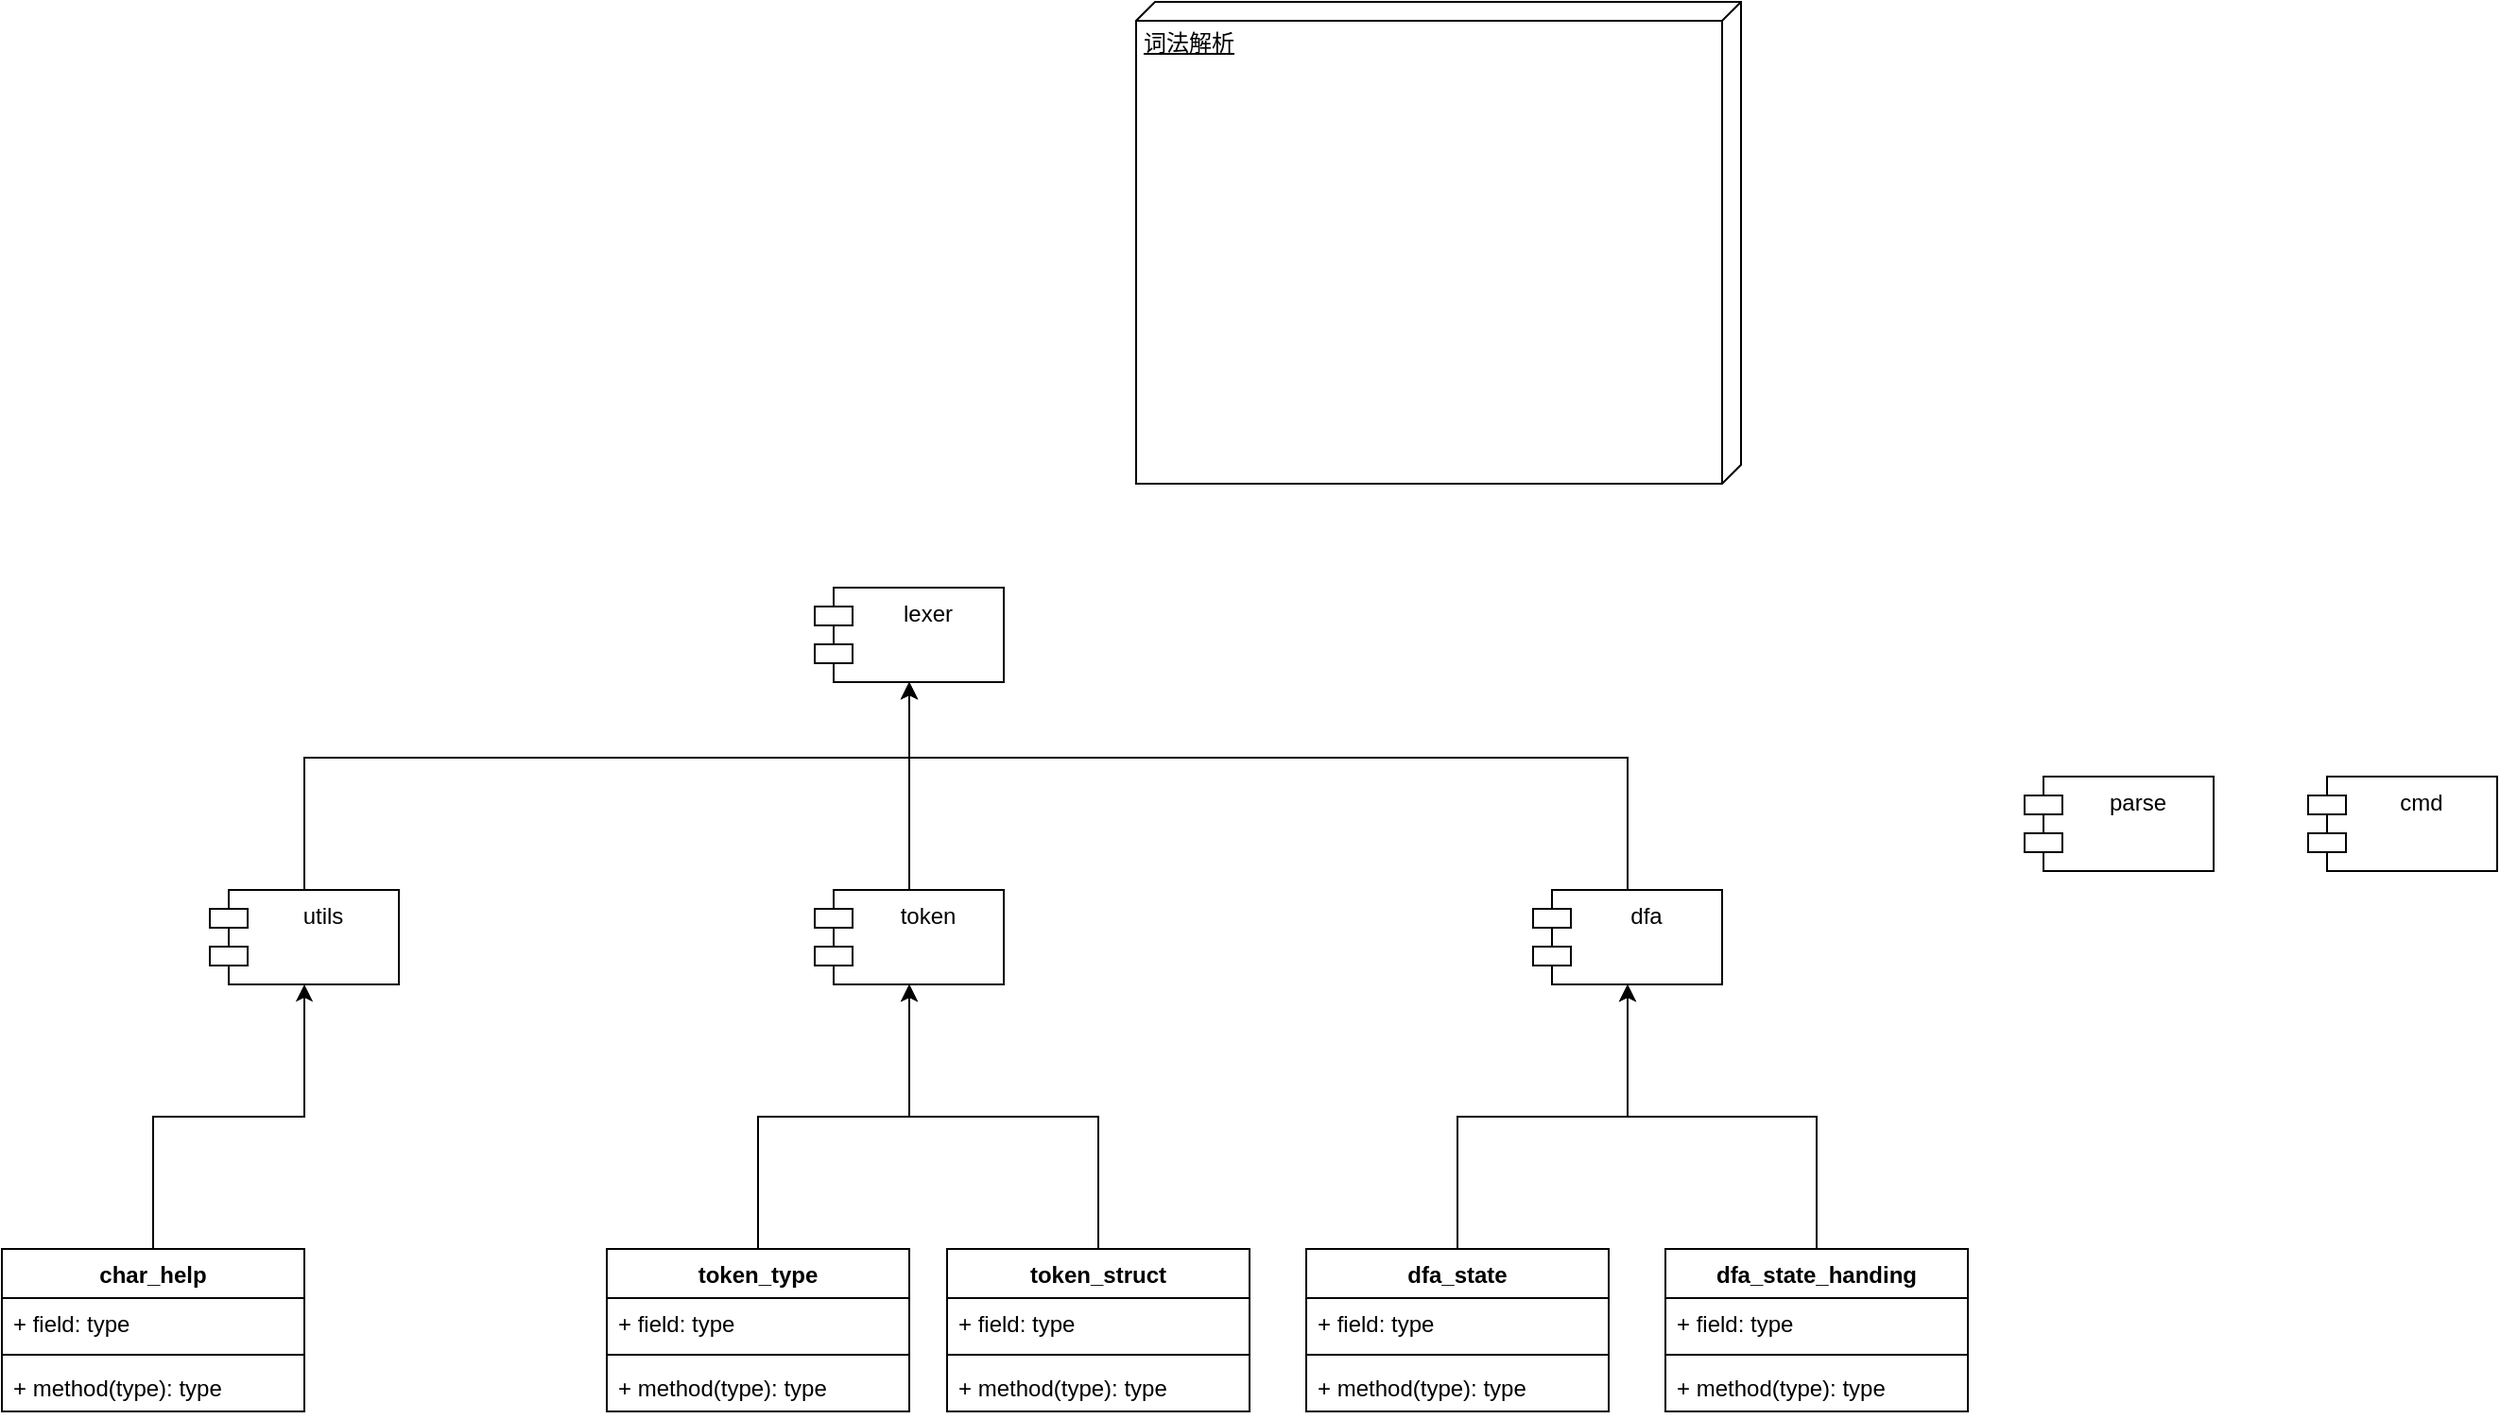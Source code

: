 <mxfile>
    <diagram name="模块图" id="uwP_cv4Za6mrKgYl1uba">
        <mxGraphModel dx="1795" dy="1252" grid="1" gridSize="10" guides="1" tooltips="1" connect="1" arrows="1" fold="1" page="0" pageScale="1" pageWidth="827" pageHeight="1169" math="0" shadow="0">
            <root>
                <mxCell id="vnUgz8AOUEeeNClX_uRJ-0"/>
                <mxCell id="vnUgz8AOUEeeNClX_uRJ-1" parent="vnUgz8AOUEeeNClX_uRJ-0"/>
                <mxCell id="vnUgz8AOUEeeNClX_uRJ-8" value="词法解析" style="verticalAlign=top;align=left;spacingTop=8;spacingLeft=2;spacingRight=12;shape=cube;size=10;direction=south;fontStyle=4;html=1;" parent="vnUgz8AOUEeeNClX_uRJ-1" vertex="1">
                    <mxGeometry x="350" y="-190" width="320" height="255" as="geometry"/>
                </mxCell>
                <mxCell id="vnUgz8AOUEeeNClX_uRJ-2" value="lexer" style="shape=module;align=left;spacingLeft=20;align=center;verticalAlign=top;" parent="vnUgz8AOUEeeNClX_uRJ-1" vertex="1">
                    <mxGeometry x="180" y="120" width="100" height="50" as="geometry"/>
                </mxCell>
                <mxCell id="vnUgz8AOUEeeNClX_uRJ-3" value="parse" style="shape=module;align=left;spacingLeft=20;align=center;verticalAlign=top;" parent="vnUgz8AOUEeeNClX_uRJ-1" vertex="1">
                    <mxGeometry x="820" y="220" width="100" height="50" as="geometry"/>
                </mxCell>
                <mxCell id="vnUgz8AOUEeeNClX_uRJ-4" value="cmd" style="shape=module;align=left;spacingLeft=20;align=center;verticalAlign=top;" parent="vnUgz8AOUEeeNClX_uRJ-1" vertex="1">
                    <mxGeometry x="970" y="220" width="100" height="50" as="geometry"/>
                </mxCell>
                <mxCell id="vnUgz8AOUEeeNClX_uRJ-36" style="edgeStyle=orthogonalEdgeStyle;rounded=0;orthogonalLoop=1;jettySize=auto;html=1;" parent="vnUgz8AOUEeeNClX_uRJ-1" source="vnUgz8AOUEeeNClX_uRJ-6" target="vnUgz8AOUEeeNClX_uRJ-2" edge="1">
                    <mxGeometry relative="1" as="geometry">
                        <Array as="points">
                            <mxPoint x="-90" y="210"/>
                            <mxPoint x="230" y="210"/>
                        </Array>
                    </mxGeometry>
                </mxCell>
                <mxCell id="vnUgz8AOUEeeNClX_uRJ-6" value="utils" style="shape=module;align=left;spacingLeft=20;align=center;verticalAlign=top;" parent="vnUgz8AOUEeeNClX_uRJ-1" vertex="1">
                    <mxGeometry x="-140" y="280" width="100" height="50" as="geometry"/>
                </mxCell>
                <mxCell id="vnUgz8AOUEeeNClX_uRJ-37" style="edgeStyle=orthogonalEdgeStyle;rounded=0;orthogonalLoop=1;jettySize=auto;html=1;" parent="vnUgz8AOUEeeNClX_uRJ-1" source="vnUgz8AOUEeeNClX_uRJ-7" target="vnUgz8AOUEeeNClX_uRJ-2" edge="1">
                    <mxGeometry relative="1" as="geometry"/>
                </mxCell>
                <mxCell id="vnUgz8AOUEeeNClX_uRJ-7" value="token" style="shape=module;align=left;spacingLeft=20;align=center;verticalAlign=top;" parent="vnUgz8AOUEeeNClX_uRJ-1" vertex="1">
                    <mxGeometry x="180" y="280" width="100" height="50" as="geometry"/>
                </mxCell>
                <mxCell id="vnUgz8AOUEeeNClX_uRJ-38" style="edgeStyle=orthogonalEdgeStyle;rounded=0;orthogonalLoop=1;jettySize=auto;html=1;" parent="vnUgz8AOUEeeNClX_uRJ-1" source="vnUgz8AOUEeeNClX_uRJ-9" target="vnUgz8AOUEeeNClX_uRJ-2" edge="1">
                    <mxGeometry relative="1" as="geometry">
                        <Array as="points">
                            <mxPoint x="610" y="210"/>
                            <mxPoint x="230" y="210"/>
                        </Array>
                    </mxGeometry>
                </mxCell>
                <mxCell id="vnUgz8AOUEeeNClX_uRJ-9" value="dfa" style="shape=module;align=left;spacingLeft=20;align=center;verticalAlign=top;" parent="vnUgz8AOUEeeNClX_uRJ-1" vertex="1">
                    <mxGeometry x="560" y="280" width="100" height="50" as="geometry"/>
                </mxCell>
                <mxCell id="vnUgz8AOUEeeNClX_uRJ-20" style="edgeStyle=orthogonalEdgeStyle;rounded=0;orthogonalLoop=1;jettySize=auto;html=1;" parent="vnUgz8AOUEeeNClX_uRJ-1" source="vnUgz8AOUEeeNClX_uRJ-11" target="vnUgz8AOUEeeNClX_uRJ-7" edge="1">
                    <mxGeometry relative="1" as="geometry"/>
                </mxCell>
                <mxCell id="vnUgz8AOUEeeNClX_uRJ-11" value="token_type" style="swimlane;fontStyle=1;align=center;verticalAlign=top;childLayout=stackLayout;horizontal=1;startSize=26;horizontalStack=0;resizeParent=1;resizeParentMax=0;resizeLast=0;collapsible=1;marginBottom=0;" parent="vnUgz8AOUEeeNClX_uRJ-1" vertex="1">
                    <mxGeometry x="70" y="470" width="160" height="86" as="geometry"/>
                </mxCell>
                <mxCell id="vnUgz8AOUEeeNClX_uRJ-12" value="+ field: type" style="text;strokeColor=none;fillColor=none;align=left;verticalAlign=top;spacingLeft=4;spacingRight=4;overflow=hidden;rotatable=0;points=[[0,0.5],[1,0.5]];portConstraint=eastwest;fontStyle=0" parent="vnUgz8AOUEeeNClX_uRJ-11" vertex="1">
                    <mxGeometry y="26" width="160" height="26" as="geometry"/>
                </mxCell>
                <mxCell id="vnUgz8AOUEeeNClX_uRJ-13" value="" style="line;strokeWidth=1;fillColor=none;align=left;verticalAlign=middle;spacingTop=-1;spacingLeft=3;spacingRight=3;rotatable=0;labelPosition=right;points=[];portConstraint=eastwest;" parent="vnUgz8AOUEeeNClX_uRJ-11" vertex="1">
                    <mxGeometry y="52" width="160" height="8" as="geometry"/>
                </mxCell>
                <mxCell id="vnUgz8AOUEeeNClX_uRJ-14" value="+ method(type): type" style="text;strokeColor=none;fillColor=none;align=left;verticalAlign=top;spacingLeft=4;spacingRight=4;overflow=hidden;rotatable=0;points=[[0,0.5],[1,0.5]];portConstraint=eastwest;" parent="vnUgz8AOUEeeNClX_uRJ-11" vertex="1">
                    <mxGeometry y="60" width="160" height="26" as="geometry"/>
                </mxCell>
                <mxCell id="vnUgz8AOUEeeNClX_uRJ-21" style="edgeStyle=orthogonalEdgeStyle;rounded=0;orthogonalLoop=1;jettySize=auto;html=1;" parent="vnUgz8AOUEeeNClX_uRJ-1" source="vnUgz8AOUEeeNClX_uRJ-15" target="vnUgz8AOUEeeNClX_uRJ-7" edge="1">
                    <mxGeometry relative="1" as="geometry"/>
                </mxCell>
                <mxCell id="vnUgz8AOUEeeNClX_uRJ-15" value="token_struct" style="swimlane;fontStyle=1;align=center;verticalAlign=top;childLayout=stackLayout;horizontal=1;startSize=26;horizontalStack=0;resizeParent=1;resizeParentMax=0;resizeLast=0;collapsible=1;marginBottom=0;" parent="vnUgz8AOUEeeNClX_uRJ-1" vertex="1">
                    <mxGeometry x="250" y="470" width="160" height="86" as="geometry"/>
                </mxCell>
                <mxCell id="vnUgz8AOUEeeNClX_uRJ-16" value="+ field: type" style="text;strokeColor=none;fillColor=none;align=left;verticalAlign=top;spacingLeft=4;spacingRight=4;overflow=hidden;rotatable=0;points=[[0,0.5],[1,0.5]];portConstraint=eastwest;" parent="vnUgz8AOUEeeNClX_uRJ-15" vertex="1">
                    <mxGeometry y="26" width="160" height="26" as="geometry"/>
                </mxCell>
                <mxCell id="vnUgz8AOUEeeNClX_uRJ-17" value="" style="line;strokeWidth=1;fillColor=none;align=left;verticalAlign=middle;spacingTop=-1;spacingLeft=3;spacingRight=3;rotatable=0;labelPosition=right;points=[];portConstraint=eastwest;" parent="vnUgz8AOUEeeNClX_uRJ-15" vertex="1">
                    <mxGeometry y="52" width="160" height="8" as="geometry"/>
                </mxCell>
                <mxCell id="vnUgz8AOUEeeNClX_uRJ-18" value="+ method(type): type" style="text;strokeColor=none;fillColor=none;align=left;verticalAlign=top;spacingLeft=4;spacingRight=4;overflow=hidden;rotatable=0;points=[[0,0.5],[1,0.5]];portConstraint=eastwest;" parent="vnUgz8AOUEeeNClX_uRJ-15" vertex="1">
                    <mxGeometry y="60" width="160" height="26" as="geometry"/>
                </mxCell>
                <mxCell id="vnUgz8AOUEeeNClX_uRJ-30" style="edgeStyle=orthogonalEdgeStyle;rounded=0;orthogonalLoop=1;jettySize=auto;html=1;" parent="vnUgz8AOUEeeNClX_uRJ-1" source="vnUgz8AOUEeeNClX_uRJ-22" target="vnUgz8AOUEeeNClX_uRJ-9" edge="1">
                    <mxGeometry relative="1" as="geometry"/>
                </mxCell>
                <mxCell id="vnUgz8AOUEeeNClX_uRJ-22" value="dfa_state" style="swimlane;fontStyle=1;align=center;verticalAlign=top;childLayout=stackLayout;horizontal=1;startSize=26;horizontalStack=0;resizeParent=1;resizeParentMax=0;resizeLast=0;collapsible=1;marginBottom=0;" parent="vnUgz8AOUEeeNClX_uRJ-1" vertex="1">
                    <mxGeometry x="440" y="470" width="160" height="86" as="geometry"/>
                </mxCell>
                <mxCell id="vnUgz8AOUEeeNClX_uRJ-23" value="+ field: type" style="text;strokeColor=none;fillColor=none;align=left;verticalAlign=top;spacingLeft=4;spacingRight=4;overflow=hidden;rotatable=0;points=[[0,0.5],[1,0.5]];portConstraint=eastwest;" parent="vnUgz8AOUEeeNClX_uRJ-22" vertex="1">
                    <mxGeometry y="26" width="160" height="26" as="geometry"/>
                </mxCell>
                <mxCell id="vnUgz8AOUEeeNClX_uRJ-24" value="" style="line;strokeWidth=1;fillColor=none;align=left;verticalAlign=middle;spacingTop=-1;spacingLeft=3;spacingRight=3;rotatable=0;labelPosition=right;points=[];portConstraint=eastwest;" parent="vnUgz8AOUEeeNClX_uRJ-22" vertex="1">
                    <mxGeometry y="52" width="160" height="8" as="geometry"/>
                </mxCell>
                <mxCell id="vnUgz8AOUEeeNClX_uRJ-25" value="+ method(type): type" style="text;strokeColor=none;fillColor=none;align=left;verticalAlign=top;spacingLeft=4;spacingRight=4;overflow=hidden;rotatable=0;points=[[0,0.5],[1,0.5]];portConstraint=eastwest;" parent="vnUgz8AOUEeeNClX_uRJ-22" vertex="1">
                    <mxGeometry y="60" width="160" height="26" as="geometry"/>
                </mxCell>
                <mxCell id="vnUgz8AOUEeeNClX_uRJ-31" style="edgeStyle=orthogonalEdgeStyle;rounded=0;orthogonalLoop=1;jettySize=auto;html=1;" parent="vnUgz8AOUEeeNClX_uRJ-1" source="vnUgz8AOUEeeNClX_uRJ-26" target="vnUgz8AOUEeeNClX_uRJ-9" edge="1">
                    <mxGeometry relative="1" as="geometry"/>
                </mxCell>
                <mxCell id="vnUgz8AOUEeeNClX_uRJ-26" value="dfa_state_handing" style="swimlane;fontStyle=1;align=center;verticalAlign=top;childLayout=stackLayout;horizontal=1;startSize=26;horizontalStack=0;resizeParent=1;resizeParentMax=0;resizeLast=0;collapsible=1;marginBottom=0;" parent="vnUgz8AOUEeeNClX_uRJ-1" vertex="1">
                    <mxGeometry x="630" y="470" width="160" height="86" as="geometry"/>
                </mxCell>
                <mxCell id="vnUgz8AOUEeeNClX_uRJ-27" value="+ field: type" style="text;strokeColor=none;fillColor=none;align=left;verticalAlign=top;spacingLeft=4;spacingRight=4;overflow=hidden;rotatable=0;points=[[0,0.5],[1,0.5]];portConstraint=eastwest;" parent="vnUgz8AOUEeeNClX_uRJ-26" vertex="1">
                    <mxGeometry y="26" width="160" height="26" as="geometry"/>
                </mxCell>
                <mxCell id="vnUgz8AOUEeeNClX_uRJ-28" value="" style="line;strokeWidth=1;fillColor=none;align=left;verticalAlign=middle;spacingTop=-1;spacingLeft=3;spacingRight=3;rotatable=0;labelPosition=right;points=[];portConstraint=eastwest;" parent="vnUgz8AOUEeeNClX_uRJ-26" vertex="1">
                    <mxGeometry y="52" width="160" height="8" as="geometry"/>
                </mxCell>
                <mxCell id="vnUgz8AOUEeeNClX_uRJ-29" value="+ method(type): type" style="text;strokeColor=none;fillColor=none;align=left;verticalAlign=top;spacingLeft=4;spacingRight=4;overflow=hidden;rotatable=0;points=[[0,0.5],[1,0.5]];portConstraint=eastwest;" parent="vnUgz8AOUEeeNClX_uRJ-26" vertex="1">
                    <mxGeometry y="60" width="160" height="26" as="geometry"/>
                </mxCell>
                <mxCell id="vnUgz8AOUEeeNClX_uRJ-39" style="edgeStyle=orthogonalEdgeStyle;rounded=0;orthogonalLoop=1;jettySize=auto;html=1;" parent="vnUgz8AOUEeeNClX_uRJ-1" source="vnUgz8AOUEeeNClX_uRJ-32" target="vnUgz8AOUEeeNClX_uRJ-6" edge="1">
                    <mxGeometry relative="1" as="geometry"/>
                </mxCell>
                <mxCell id="vnUgz8AOUEeeNClX_uRJ-32" value="char_help" style="swimlane;fontStyle=1;align=center;verticalAlign=top;childLayout=stackLayout;horizontal=1;startSize=26;horizontalStack=0;resizeParent=1;resizeParentMax=0;resizeLast=0;collapsible=1;marginBottom=0;" parent="vnUgz8AOUEeeNClX_uRJ-1" vertex="1">
                    <mxGeometry x="-250" y="470" width="160" height="86" as="geometry"/>
                </mxCell>
                <mxCell id="vnUgz8AOUEeeNClX_uRJ-33" value="+ field: type" style="text;strokeColor=none;fillColor=none;align=left;verticalAlign=top;spacingLeft=4;spacingRight=4;overflow=hidden;rotatable=0;points=[[0,0.5],[1,0.5]];portConstraint=eastwest;fontStyle=0" parent="vnUgz8AOUEeeNClX_uRJ-32" vertex="1">
                    <mxGeometry y="26" width="160" height="26" as="geometry"/>
                </mxCell>
                <mxCell id="vnUgz8AOUEeeNClX_uRJ-34" value="" style="line;strokeWidth=1;fillColor=none;align=left;verticalAlign=middle;spacingTop=-1;spacingLeft=3;spacingRight=3;rotatable=0;labelPosition=right;points=[];portConstraint=eastwest;" parent="vnUgz8AOUEeeNClX_uRJ-32" vertex="1">
                    <mxGeometry y="52" width="160" height="8" as="geometry"/>
                </mxCell>
                <mxCell id="vnUgz8AOUEeeNClX_uRJ-35" value="+ method(type): type" style="text;strokeColor=none;fillColor=none;align=left;verticalAlign=top;spacingLeft=4;spacingRight=4;overflow=hidden;rotatable=0;points=[[0,0.5],[1,0.5]];portConstraint=eastwest;" parent="vnUgz8AOUEeeNClX_uRJ-32" vertex="1">
                    <mxGeometry y="60" width="160" height="26" as="geometry"/>
                </mxCell>
            </root>
        </mxGraphModel>
    </diagram>
    <diagram name="词法分析" id="I2S85ru2hOiJU-I1TbDO">
        &#xa;        &#xa;&#xa;
        <mxGraphModel dx="795" dy="1958" grid="1" gridSize="10" guides="1" tooltips="1" connect="1" arrows="1" fold="1" page="0" pageScale="1" pageWidth="827" pageHeight="1169" math="0" shadow="0">
            &#xa;            &#xa;&#xa;
            <root>
                &#xa;                &#xa;&#xa;
                <mxCell id="0"/>
                &#xa;                &#xa;&#xa;
                <mxCell id="1" parent="0"/>
                &#xa;                &#xa;&#xa;
                <mxCell id="VolHrzRmZmBoHfwZ25A--4" style="orthogonalLoop=1;jettySize=auto;html=1;strokeWidth=2;" parent="1" source="VolHrzRmZmBoHfwZ25A--1" target="VolHrzRmZmBoHfwZ25A--2" edge="1">
                    &#xa;                    &#xa;&#xa;
                    <mxGeometry relative="1" as="geometry"/>
                    &#xa;                    &#xa;&#xa;
                </mxCell>
                &#xa;                &#xa;&#xa;
                <mxCell id="VolHrzRmZmBoHfwZ25A--15" value="&lt;span style=&quot;&quot;&gt;字母&lt;/span&gt;" style="edgeLabel;html=1;align=center;verticalAlign=middle;resizable=0;points=[];fontStyle=1;fontSize=14;" parent="VolHrzRmZmBoHfwZ25A--4" vertex="1" connectable="0">
                    &#xa;                    &#xa;&#xa;
                    <mxGeometry x="-0.002" y="2" relative="1" as="geometry">
                        &#xa;                        &#xa;&#xa;
                        <mxPoint as="offset"/>
                        &#xa;                        &#xa;&#xa;
                    </mxGeometry>
                    &#xa;                    &#xa;&#xa;
                </mxCell>
                &#xa;                &#xa;&#xa;
                <mxCell id="VolHrzRmZmBoHfwZ25A--7" style="edgeStyle=none;orthogonalLoop=1;jettySize=auto;html=1;strokeWidth=2;" parent="1" source="VolHrzRmZmBoHfwZ25A--1" target="VolHrzRmZmBoHfwZ25A--5" edge="1">
                    &#xa;                    &#xa;&#xa;
                    <mxGeometry relative="1" as="geometry"/>
                    &#xa;                    &#xa;&#xa;
                </mxCell>
                &#xa;                &#xa;&#xa;
                <mxCell id="VolHrzRmZmBoHfwZ25A--16" value="&amp;gt;" style="edgeLabel;html=1;align=center;verticalAlign=middle;resizable=0;points=[];fontSize=14;fontStyle=1;" parent="VolHrzRmZmBoHfwZ25A--7" vertex="1" connectable="0">
                    &#xa;                    &#xa;&#xa;
                    <mxGeometry x="-0.04" y="3" relative="1" as="geometry">
                        &#xa;                        &#xa;&#xa;
                        <mxPoint y="-7" as="offset"/>
                        &#xa;                        &#xa;&#xa;
                    </mxGeometry>
                    &#xa;                    &#xa;&#xa;
                </mxCell>
                &#xa;                &#xa;&#xa;
                <mxCell id="VolHrzRmZmBoHfwZ25A--10" style="edgeStyle=none;orthogonalLoop=1;jettySize=auto;html=1;strokeWidth=2;" parent="1" source="VolHrzRmZmBoHfwZ25A--1" target="VolHrzRmZmBoHfwZ25A--9" edge="1">
                    &#xa;                    &#xa;&#xa;
                    <mxGeometry relative="1" as="geometry"/>
                    &#xa;                    &#xa;&#xa;
                </mxCell>
                &#xa;                &#xa;&#xa;
                <mxCell id="VolHrzRmZmBoHfwZ25A--18" value="数字" style="edgeLabel;html=1;align=center;verticalAlign=middle;resizable=0;points=[];fontSize=14;fontColor=#000000;fontStyle=1;" parent="VolHrzRmZmBoHfwZ25A--10" vertex="1" connectable="0">
                    &#xa;                    &#xa;&#xa;
                    <mxGeometry x="-0.111" y="4" relative="1" as="geometry">
                        &#xa;                        &#xa;&#xa;
                        <mxPoint x="14" as="offset"/>
                        &#xa;                        &#xa;&#xa;
                    </mxGeometry>
                    &#xa;                    &#xa;&#xa;
                </mxCell>
                &#xa;                &#xa;&#xa;
                <mxCell id="uLCkvGMUGLUAcvmiJcZs-8" style="rounded=0;orthogonalLoop=1;jettySize=auto;html=1;strokeWidth=2;" parent="1" source="VolHrzRmZmBoHfwZ25A--1" target="uLCkvGMUGLUAcvmiJcZs-1" edge="1">
                    &#xa;                    &#xa;&#xa;
                    <mxGeometry relative="1" as="geometry"/>
                    &#xa;                    &#xa;&#xa;
                </mxCell>
                &#xa;                &#xa;&#xa;
                <mxCell id="uLCkvGMUGLUAcvmiJcZs-9" style="edgeStyle=none;rounded=0;orthogonalLoop=1;jettySize=auto;html=1;strokeWidth=2;" parent="1" source="VolHrzRmZmBoHfwZ25A--1" target="uLCkvGMUGLUAcvmiJcZs-2" edge="1">
                    &#xa;                    &#xa;&#xa;
                    <mxGeometry relative="1" as="geometry"/>
                    &#xa;                    &#xa;&#xa;
                </mxCell>
                &#xa;                &#xa;&#xa;
                <mxCell id="uLCkvGMUGLUAcvmiJcZs-10" style="edgeStyle=none;rounded=0;orthogonalLoop=1;jettySize=auto;html=1;strokeWidth=2;" parent="1" source="VolHrzRmZmBoHfwZ25A--1" target="uLCkvGMUGLUAcvmiJcZs-3" edge="1">
                    &#xa;                    &#xa;&#xa;
                    <mxGeometry relative="1" as="geometry"/>
                    &#xa;                    &#xa;&#xa;
                </mxCell>
                &#xa;                &#xa;&#xa;
                <mxCell id="uLCkvGMUGLUAcvmiJcZs-11" style="edgeStyle=none;rounded=0;orthogonalLoop=1;jettySize=auto;html=1;strokeWidth=2;" parent="1" source="VolHrzRmZmBoHfwZ25A--1" target="uLCkvGMUGLUAcvmiJcZs-4" edge="1">
                    &#xa;                    &#xa;&#xa;
                    <mxGeometry relative="1" as="geometry"/>
                    &#xa;                    &#xa;&#xa;
                </mxCell>
                &#xa;                &#xa;&#xa;
                <mxCell id="uLCkvGMUGLUAcvmiJcZs-12" style="edgeStyle=none;rounded=0;orthogonalLoop=1;jettySize=auto;html=1;strokeWidth=2;" parent="1" source="VolHrzRmZmBoHfwZ25A--1" target="uLCkvGMUGLUAcvmiJcZs-6" edge="1">
                    &#xa;                    &#xa;&#xa;
                    <mxGeometry relative="1" as="geometry"/>
                    &#xa;                    &#xa;&#xa;
                </mxCell>
                &#xa;                &#xa;&#xa;
                <mxCell id="VolHrzRmZmBoHfwZ25A--1" value="initial" style="ellipse;whiteSpace=wrap;html=1;aspect=fixed;fillColor=#fad7ac;strokeColor=#b46504;" parent="1" vertex="1">
                    &#xa;                    &#xa;&#xa;
                    <mxGeometry x="70" y="290" width="80" height="80" as="geometry"/>
                    &#xa;                    &#xa;&#xa;
                </mxCell>
                &#xa;                &#xa;&#xa;
                <mxCell id="LlK3BDQDhs1cryQ8cUaz-13" style="edgeStyle=none;rounded=0;jumpStyle=arc;orthogonalLoop=1;jettySize=auto;html=1;fontSize=15;fontColor=#000000;endArrow=classic;endFill=1;strokeWidth=2;startArrow=classic;startFill=1;" parent="1" source="VolHrzRmZmBoHfwZ25A--2" target="LlK3BDQDhs1cryQ8cUaz-1" edge="1">
                    &#xa;                    &#xa;&#xa;
                    <mxGeometry relative="1" as="geometry"/>
                    &#xa;                    &#xa;&#xa;
                </mxCell>
                &#xa;                &#xa;&#xa;
                <mxCell id="LlK3BDQDhs1cryQ8cUaz-14" value="i" style="edgeLabel;html=1;align=center;verticalAlign=middle;resizable=0;points=[];fontSize=15;fontColor=#000000;" parent="LlK3BDQDhs1cryQ8cUaz-13" vertex="1" connectable="0">
                    &#xa;                    &#xa;&#xa;
                    <mxGeometry x="-0.124" y="1" relative="1" as="geometry">
                        &#xa;                        &#xa;&#xa;
                        <mxPoint x="9" y="1" as="offset"/>
                        &#xa;                        &#xa;&#xa;
                    </mxGeometry>
                    &#xa;                    &#xa;&#xa;
                </mxCell>
                &#xa;                &#xa;&#xa;
                <mxCell id="VolHrzRmZmBoHfwZ25A--2" value="identifier" style="ellipse;whiteSpace=wrap;html=1;aspect=fixed;perimeterSpacing=1;shadow=0;strokeWidth=1;fillColor=#d0cee2;strokeColor=#56517e;" parent="1" vertex="1">
                    &#xa;                    &#xa;&#xa;
                    <mxGeometry x="300" y="180" width="80" height="80" as="geometry"/>
                    &#xa;                    &#xa;&#xa;
                </mxCell>
                &#xa;                &#xa;&#xa;
                <mxCell id="VolHrzRmZmBoHfwZ25A--8" style="edgeStyle=none;orthogonalLoop=1;jettySize=auto;html=1;strokeWidth=2;" parent="1" source="VolHrzRmZmBoHfwZ25A--5" target="VolHrzRmZmBoHfwZ25A--6" edge="1">
                    &#xa;                    &#xa;&#xa;
                    <mxGeometry relative="1" as="geometry"/>
                    &#xa;                    &#xa;&#xa;
                </mxCell>
                &#xa;                &#xa;&#xa;
                <mxCell id="VolHrzRmZmBoHfwZ25A--17" value="=" style="edgeLabel;html=1;align=center;verticalAlign=middle;resizable=0;points=[];fontSize=14;fontColor=#000000;" parent="VolHrzRmZmBoHfwZ25A--8" vertex="1" connectable="0">
                    &#xa;                    &#xa;&#xa;
                    <mxGeometry x="-0.171" y="1" relative="1" as="geometry">
                        &#xa;                        &#xa;&#xa;
                        <mxPoint x="5" y="-9" as="offset"/>
                        &#xa;                        &#xa;&#xa;
                    </mxGeometry>
                    &#xa;                    &#xa;&#xa;
                </mxCell>
                &#xa;                &#xa;&#xa;
                <mxCell id="VolHrzRmZmBoHfwZ25A--5" value="gt" style="ellipse;whiteSpace=wrap;html=1;aspect=fixed;fillColor=#ffff88;strokeColor=#36393d;" parent="1" vertex="1">
                    &#xa;                    &#xa;&#xa;
                    <mxGeometry x="290" y="370" width="80" height="80" as="geometry"/>
                    &#xa;                    &#xa;&#xa;
                </mxCell>
                &#xa;                &#xa;&#xa;
                <mxCell id="VolHrzRmZmBoHfwZ25A--6" value="ge" style="ellipse;whiteSpace=wrap;html=1;aspect=fixed;fillColor=#d0cee2;strokeColor=#56517e;" parent="1" vertex="1">
                    &#xa;                    &#xa;&#xa;
                    <mxGeometry x="470" y="370" width="80" height="80" as="geometry"/>
                    &#xa;                    &#xa;&#xa;
                </mxCell>
                &#xa;                &#xa;&#xa;
                <mxCell id="VolHrzRmZmBoHfwZ25A--9" value="number" style="ellipse;whiteSpace=wrap;html=1;aspect=fixed;fillColor=#d0cee2;strokeColor=#56517e;" parent="1" vertex="1">
                    &#xa;                    &#xa;&#xa;
                    <mxGeometry x="300" y="500" width="80" height="80" as="geometry"/>
                    &#xa;                    &#xa;&#xa;
                </mxCell>
                &#xa;                &#xa;&#xa;
                <mxCell id="VolHrzRmZmBoHfwZ25A--20" value="字母和数字" style="rounded=0;orthogonalLoop=1;jettySize=auto;html=1;fontSize=14;fontColor=#000000;strokeWidth=2;edgeStyle=orthogonalEdgeStyle;elbow=vertical;curved=1;" parent="1" source="VolHrzRmZmBoHfwZ25A--2" target="VolHrzRmZmBoHfwZ25A--2" edge="1">
                    &#xa;                    &#xa;&#xa;
                    <mxGeometry relative="1" as="geometry">
                        &#xa;                        &#xa;&#xa;
                        <Array as="points">
                            &#xa;                            &#xa;&#xa;
                            <mxPoint x="370" y="290"/>
                            &#xa;                            &#xa;&#xa;
                        </Array>
                        &#xa;                        &#xa;&#xa;
                    </mxGeometry>
                    &#xa;                    &#xa;&#xa;
                </mxCell>
                &#xa;                &#xa;&#xa;
                <mxCell id="VolHrzRmZmBoHfwZ25A--21" value="数字" style="edgeStyle=orthogonalEdgeStyle;curved=1;rounded=0;orthogonalLoop=1;jettySize=auto;html=1;fontSize=14;fontColor=#000000;strokeWidth=2;elbow=horizontal;" parent="1" source="VolHrzRmZmBoHfwZ25A--9" target="VolHrzRmZmBoHfwZ25A--9" edge="1">
                    &#xa;                    &#xa;&#xa;
                    <mxGeometry relative="1" as="geometry">
                        &#xa;                        &#xa;&#xa;
                        <Array as="points">
                            &#xa;                            &#xa;&#xa;
                            <mxPoint x="360" y="615"/>
                            &#xa;                            &#xa;&#xa;
                        </Array>
                        &#xa;                        &#xa;&#xa;
                    </mxGeometry>
                    &#xa;                    &#xa;&#xa;
                </mxCell>
                &#xa;                &#xa;&#xa;
                <mxCell id="LlK3BDQDhs1cryQ8cUaz-17" value="n" style="edgeStyle=none;rounded=0;jumpStyle=arc;orthogonalLoop=1;jettySize=auto;html=1;fontSize=15;fontColor=#000000;endArrow=classic;endFill=1;strokeWidth=2;" parent="1" source="LlK3BDQDhs1cryQ8cUaz-1" target="LlK3BDQDhs1cryQ8cUaz-2" edge="1">
                    &#xa;                    &#xa;&#xa;
                    <mxGeometry relative="1" as="geometry"/>
                    &#xa;                    &#xa;&#xa;
                </mxCell>
                &#xa;                &#xa;&#xa;
                <mxCell id="LlK3BDQDhs1cryQ8cUaz-1" value="int_1" style="ellipse;whiteSpace=wrap;html=1;aspect=fixed;fillColor=#f9f7ed;strokeColor=#36393d;" parent="1" vertex="1">
                    &#xa;                    &#xa;&#xa;
                    <mxGeometry x="450" y="180" width="80" height="80" as="geometry"/>
                    &#xa;                    &#xa;&#xa;
                </mxCell>
                &#xa;                &#xa;&#xa;
                <mxCell id="LlK3BDQDhs1cryQ8cUaz-8" style="edgeStyle=none;rounded=0;jumpStyle=arc;orthogonalLoop=1;jettySize=auto;html=1;fontSize=15;fontColor=#000000;endArrow=classic;endFill=1;strokeWidth=2;" parent="1" source="LlK3BDQDhs1cryQ8cUaz-2" target="LlK3BDQDhs1cryQ8cUaz-3" edge="1">
                    &#xa;                    &#xa;&#xa;
                    <mxGeometry relative="1" as="geometry"/>
                    &#xa;                    &#xa;&#xa;
                </mxCell>
                &#xa;                &#xa;&#xa;
                <mxCell id="LlK3BDQDhs1cryQ8cUaz-11" value="t" style="edgeLabel;html=1;align=center;verticalAlign=middle;resizable=0;points=[];fontSize=15;fontColor=#000000;" parent="LlK3BDQDhs1cryQ8cUaz-8" vertex="1" connectable="0">
                    &#xa;                    &#xa;&#xa;
                    <mxGeometry x="-0.05" y="1" relative="1" as="geometry">
                        &#xa;                        &#xa;&#xa;
                        <mxPoint as="offset"/>
                        &#xa;                        &#xa;&#xa;
                    </mxGeometry>
                    &#xa;                    &#xa;&#xa;
                </mxCell>
                &#xa;                &#xa;&#xa;
                <mxCell id="LlK3BDQDhs1cryQ8cUaz-20" style="rounded=0;jumpStyle=arc;orthogonalLoop=1;jettySize=auto;html=1;fontSize=15;fontColor=#000000;startArrow=none;startFill=0;endArrow=classic;endFill=1;strokeColor=#000000;strokeWidth=2;" parent="1" source="LlK3BDQDhs1cryQ8cUaz-2" target="VolHrzRmZmBoHfwZ25A--2" edge="1">
                    &#xa;                    &#xa;&#xa;
                    <mxGeometry relative="1" as="geometry"/>
                    &#xa;                    &#xa;&#xa;
                </mxCell>
                &#xa;                &#xa;&#xa;
                <mxCell id="LlK3BDQDhs1cryQ8cUaz-2" value="int_2" style="ellipse;whiteSpace=wrap;html=1;aspect=fixed;fillColor=#f9f7ed;strokeColor=#36393d;" parent="1" vertex="1">
                    &#xa;                    &#xa;&#xa;
                    <mxGeometry x="450" y="30" width="80" height="80" as="geometry"/>
                    &#xa;                    &#xa;&#xa;
                </mxCell>
                &#xa;                &#xa;&#xa;
                <mxCell id="LlK3BDQDhs1cryQ8cUaz-9" style="edgeStyle=none;rounded=0;jumpStyle=arc;orthogonalLoop=1;jettySize=auto;html=1;fontSize=15;fontColor=#000000;endArrow=classic;endFill=1;strokeWidth=2;" parent="1" source="LlK3BDQDhs1cryQ8cUaz-3" target="LlK3BDQDhs1cryQ8cUaz-4" edge="1">
                    &#xa;                    &#xa;&#xa;
                    <mxGeometry relative="1" as="geometry"/>
                    &#xa;                    &#xa;&#xa;
                </mxCell>
                &#xa;                &#xa;&#xa;
                <mxCell id="LlK3BDQDhs1cryQ8cUaz-12" value="' '" style="edgeLabel;html=1;align=center;verticalAlign=middle;resizable=0;points=[];fontSize=15;fontColor=#000000;" parent="LlK3BDQDhs1cryQ8cUaz-9" vertex="1" connectable="0">
                    &#xa;                    &#xa;&#xa;
                    <mxGeometry x="-0.267" y="2" relative="1" as="geometry">
                        &#xa;                        &#xa;&#xa;
                        <mxPoint as="offset"/>
                        &#xa;                        &#xa;&#xa;
                    </mxGeometry>
                    &#xa;                    &#xa;&#xa;
                </mxCell>
                &#xa;                &#xa;&#xa;
                <mxCell id="LlK3BDQDhs1cryQ8cUaz-21" style="edgeStyle=none;rounded=0;jumpStyle=arc;orthogonalLoop=1;jettySize=auto;html=1;fontSize=15;fontColor=#000000;startArrow=none;startFill=0;endArrow=classic;endFill=1;strokeColor=#000000;strokeWidth=2;" parent="1" source="LlK3BDQDhs1cryQ8cUaz-3" target="VolHrzRmZmBoHfwZ25A--2" edge="1">
                    &#xa;                    &#xa;&#xa;
                    <mxGeometry relative="1" as="geometry"/>
                    &#xa;                    &#xa;&#xa;
                </mxCell>
                &#xa;                &#xa;&#xa;
                <mxCell id="LlK3BDQDhs1cryQ8cUaz-3" value="int_3" style="ellipse;whiteSpace=wrap;html=1;aspect=fixed;fillColor=#f9f7ed;strokeColor=#36393d;" parent="1" vertex="1">
                    &#xa;                    &#xa;&#xa;
                    <mxGeometry x="450" y="-100" width="80" height="80" as="geometry"/>
                    &#xa;                    &#xa;&#xa;
                </mxCell>
                &#xa;                &#xa;&#xa;
                <mxCell id="LlK3BDQDhs1cryQ8cUaz-22" style="edgeStyle=none;rounded=0;jumpStyle=arc;orthogonalLoop=1;jettySize=auto;html=1;fontSize=15;fontColor=#000000;startArrow=none;startFill=0;endArrow=classic;endFill=1;strokeColor=#000000;strokeWidth=2;" parent="1" source="LlK3BDQDhs1cryQ8cUaz-4" target="VolHrzRmZmBoHfwZ25A--1" edge="1">
                    &#xa;                    &#xa;&#xa;
                    <mxGeometry relative="1" as="geometry"/>
                    &#xa;                    &#xa;&#xa;
                </mxCell>
                &#xa;                &#xa;&#xa;
                <mxCell id="LlK3BDQDhs1cryQ8cUaz-4" value="int_ok" style="ellipse;whiteSpace=wrap;html=1;aspect=fixed;fillColor=#d0cee2;strokeColor=#56517e;" parent="1" vertex="1">
                    &#xa;                    &#xa;&#xa;
                    <mxGeometry x="310" y="-100" width="80" height="80" as="geometry"/>
                    &#xa;                    &#xa;&#xa;
                </mxCell>
                &#xa;                &#xa;&#xa;
                <mxCell id="LlK3BDQDhs1cryQ8cUaz-25" value="" style="ellipse;whiteSpace=wrap;html=1;aspect=fixed;fillColor=#f9f7ed;strokeColor=#36393d;" parent="1" vertex="1">
                    &#xa;                    &#xa;&#xa;
                    <mxGeometry x="260" y="-470" width="80" height="80" as="geometry"/>
                    &#xa;                    &#xa;&#xa;
                </mxCell>
                &#xa;                &#xa;&#xa;
                <mxCell id="LlK3BDQDhs1cryQ8cUaz-26" value="" style="ellipse;whiteSpace=wrap;html=1;aspect=fixed;fillColor=#d0cee2;strokeColor=#56517e;" parent="1" vertex="1">
                    &#xa;                    &#xa;&#xa;
                    <mxGeometry x="260" y="-360" width="80" height="80" as="geometry"/>
                    &#xa;                    &#xa;&#xa;
                </mxCell>
                &#xa;                &#xa;&#xa;
                <mxCell id="LlK3BDQDhs1cryQ8cUaz-27" value="" style="ellipse;whiteSpace=wrap;html=1;aspect=fixed;fillColor=#ffff88;strokeColor=#36393d;" parent="1" vertex="1">
                    &#xa;                    &#xa;&#xa;
                    <mxGeometry x="260" y="-260" width="80" height="80" as="geometry"/>
                    &#xa;                    &#xa;&#xa;
                </mxCell>
                &#xa;                &#xa;&#xa;
                <mxCell id="LlK3BDQDhs1cryQ8cUaz-28" value="Text" style="text;html=1;strokeColor=none;fillColor=none;align=center;verticalAlign=middle;whiteSpace=wrap;rounded=0;shadow=0;labelBackgroundColor=none;fontSize=15;fontColor=#000000;" parent="1" vertex="1">
                    &#xa;                    &#xa;&#xa;
                    <mxGeometry x="370" y="-440" width="40" height="20" as="geometry"/>
                    &#xa;                    &#xa;&#xa;
                </mxCell>
                &#xa;                &#xa;&#xa;
                <mxCell id="uLCkvGMUGLUAcvmiJcZs-1" value="+" style="ellipse;whiteSpace=wrap;html=1;aspect=fixed;perimeterSpacing=1;shadow=0;strokeWidth=1;fillColor=#d0cee2;strokeColor=#56517e;" parent="1" vertex="1">
                    &#xa;                    &#xa;&#xa;
                    <mxGeometry x="300" y="650" width="80" height="80" as="geometry"/>
                    &#xa;                    &#xa;&#xa;
                </mxCell>
                &#xa;                &#xa;&#xa;
                <mxCell id="uLCkvGMUGLUAcvmiJcZs-2" value="+" style="ellipse;whiteSpace=wrap;html=1;aspect=fixed;perimeterSpacing=1;shadow=0;strokeWidth=1;fillColor=#d0cee2;strokeColor=#56517e;" parent="1" vertex="1">
                    &#xa;                    &#xa;&#xa;
                    <mxGeometry x="300" y="760" width="80" height="80" as="geometry"/>
                    &#xa;                    &#xa;&#xa;
                </mxCell>
                &#xa;                &#xa;&#xa;
                <mxCell id="uLCkvGMUGLUAcvmiJcZs-3" value="+" style="ellipse;whiteSpace=wrap;html=1;aspect=fixed;perimeterSpacing=1;shadow=0;strokeWidth=1;fillColor=#d0cee2;strokeColor=#56517e;" parent="1" vertex="1">
                    &#xa;                    &#xa;&#xa;
                    <mxGeometry x="300" y="860" width="80" height="80" as="geometry"/>
                    &#xa;                    &#xa;&#xa;
                </mxCell>
                &#xa;                &#xa;&#xa;
                <mxCell id="uLCkvGMUGLUAcvmiJcZs-4" value="+" style="ellipse;whiteSpace=wrap;html=1;aspect=fixed;perimeterSpacing=1;shadow=0;strokeWidth=1;fillColor=#d0cee2;strokeColor=#56517e;" parent="1" vertex="1">
                    &#xa;                    &#xa;&#xa;
                    <mxGeometry x="300" y="960" width="80" height="80" as="geometry"/>
                    &#xa;                    &#xa;&#xa;
                </mxCell>
                &#xa;                &#xa;&#xa;
                <mxCell id="uLCkvGMUGLUAcvmiJcZs-6" value="=" style="ellipse;whiteSpace=wrap;html=1;aspect=fixed;perimeterSpacing=1;shadow=0;strokeWidth=1;fillColor=#d0cee2;strokeColor=#56517e;" parent="1" vertex="1">
                    &#xa;                    &#xa;&#xa;
                    <mxGeometry x="300" y="1060" width="80" height="80" as="geometry"/>
                    &#xa;                    &#xa;&#xa;
                </mxCell>
                &#xa;                &#xa;&#xa;
            </root>
            &#xa;            &#xa;&#xa;
        </mxGraphModel>
        &#xa;        &#xa;&#xa;
    </diagram>
    <diagram name="语法分析" id="tieinT0Mrb9ZAcYzzkTn">
        <mxGraphModel dx="1395" dy="852" grid="1" gridSize="10" guides="1" tooltips="1" connect="1" arrows="1" fold="1" page="0" pageScale="1" pageWidth="827" pageHeight="1169" math="0" shadow="0">
            <root>
                <mxCell id="R0EkGY-fIk5xTWQmZQFN-0"/>
                <mxCell id="R0EkGY-fIk5xTWQmZQFN-1" parent="R0EkGY-fIk5xTWQmZQFN-0"/>
                <mxCell id="fdqoYrM8p6EwCbm7jR6N-2" value="" style="rounded=0;orthogonalLoop=1;jettySize=auto;html=1;" parent="R0EkGY-fIk5xTWQmZQFN-1" source="fdqoYrM8p6EwCbm7jR6N-0" target="fdqoYrM8p6EwCbm7jR6N-5" edge="1">
                    <mxGeometry relative="1" as="geometry"/>
                </mxCell>
                <mxCell id="fdqoYrM8p6EwCbm7jR6N-0" value="type: program&lt;br&gt;text:&lt;br&gt;scope:" style="ellipse;whiteSpace=wrap;html=1;fillColor=#eeeeee;strokeColor=#36393d;" parent="R0EkGY-fIk5xTWQmZQFN-1" vertex="1">
                    <mxGeometry x="450" y="100" width="120" height="80" as="geometry"/>
                </mxCell>
                <mxCell id="fdqoYrM8p6EwCbm7jR6N-4" value="" style="edgeStyle=none;rounded=0;orthogonalLoop=1;jettySize=auto;html=1;" parent="R0EkGY-fIk5xTWQmZQFN-1" source="fdqoYrM8p6EwCbm7jR6N-1" target="fdqoYrM8p6EwCbm7jR6N-3" edge="1">
                    <mxGeometry relative="1" as="geometry"/>
                </mxCell>
                <mxCell id="fdqoYrM8p6EwCbm7jR6N-1" value="type: blockStm&lt;br&gt;text:&lt;br&gt;scope:" style="ellipse;whiteSpace=wrap;html=1;fillColor=#eeeeee;strokeColor=#36393d;" parent="R0EkGY-fIk5xTWQmZQFN-1" vertex="1">
                    <mxGeometry x="190" y="370" width="120" height="80" as="geometry"/>
                </mxCell>
                <mxCell id="fdqoYrM8p6EwCbm7jR6N-3" value="type: statements&lt;br&gt;text:&lt;br&gt;scope:" style="ellipse;whiteSpace=wrap;html=1;fillColor=#eeeeee;strokeColor=#36393d;" parent="R0EkGY-fIk5xTWQmZQFN-1" vertex="1">
                    <mxGeometry x="190" y="504.5" width="120" height="80" as="geometry"/>
                </mxCell>
                <mxCell id="fdqoYrM8p6EwCbm7jR6N-6" style="edgeStyle=none;rounded=0;orthogonalLoop=1;jettySize=auto;html=1;" parent="R0EkGY-fIk5xTWQmZQFN-1" source="fdqoYrM8p6EwCbm7jR6N-5" target="fdqoYrM8p6EwCbm7jR6N-1" edge="1">
                    <mxGeometry relative="1" as="geometry"/>
                </mxCell>
                <mxCell id="fdqoYrM8p6EwCbm7jR6N-9" style="edgeStyle=none;rounded=0;orthogonalLoop=1;jettySize=auto;html=1;" parent="R0EkGY-fIk5xTWQmZQFN-1" source="fdqoYrM8p6EwCbm7jR6N-5" target="fdqoYrM8p6EwCbm7jR6N-8" edge="1">
                    <mxGeometry relative="1" as="geometry"/>
                </mxCell>
                <mxCell id="fdqoYrM8p6EwCbm7jR6N-15" style="edgeStyle=none;rounded=0;orthogonalLoop=1;jettySize=auto;html=1;" parent="R0EkGY-fIk5xTWQmZQFN-1" source="fdqoYrM8p6EwCbm7jR6N-5" target="fdqoYrM8p6EwCbm7jR6N-14" edge="1">
                    <mxGeometry relative="1" as="geometry"/>
                </mxCell>
                <mxCell id="fdqoYrM8p6EwCbm7jR6N-19" style="edgeStyle=none;rounded=0;orthogonalLoop=1;jettySize=auto;html=1;" parent="R0EkGY-fIk5xTWQmZQFN-1" source="fdqoYrM8p6EwCbm7jR6N-5" target="fdqoYrM8p6EwCbm7jR6N-18" edge="1">
                    <mxGeometry relative="1" as="geometry"/>
                </mxCell>
                <mxCell id="XbN_bm-zqNucqm5_bJWQ-1" style="rounded=0;orthogonalLoop=1;jettySize=auto;html=1;" parent="R0EkGY-fIk5xTWQmZQFN-1" source="fdqoYrM8p6EwCbm7jR6N-5" target="XbN_bm-zqNucqm5_bJWQ-0" edge="1">
                    <mxGeometry relative="1" as="geometry">
                        <mxPoint x="1916" y="340" as="targetPoint"/>
                    </mxGeometry>
                </mxCell>
                <mxCell id="fdqoYrM8p6EwCbm7jR6N-5" value="type: statements&lt;br&gt;text:&lt;br&gt;scope:" style="ellipse;whiteSpace=wrap;html=1;fillColor=#eeeeee;strokeColor=#36393d;" parent="R0EkGY-fIk5xTWQmZQFN-1" vertex="1">
                    <mxGeometry x="450" y="240" width="120" height="80" as="geometry"/>
                </mxCell>
                <mxCell id="fdqoYrM8p6EwCbm7jR6N-11" value="" style="edgeStyle=none;rounded=0;orthogonalLoop=1;jettySize=auto;html=1;" parent="R0EkGY-fIk5xTWQmZQFN-1" source="fdqoYrM8p6EwCbm7jR6N-8" target="fdqoYrM8p6EwCbm7jR6N-10" edge="1">
                    <mxGeometry relative="1" as="geometry"/>
                </mxCell>
                <mxCell id="fdqoYrM8p6EwCbm7jR6N-8" value="type: statement&lt;br&gt;text:&lt;br&gt;scope:" style="ellipse;whiteSpace=wrap;html=1;fillColor=#eeeeee;strokeColor=#36393d;" parent="R0EkGY-fIk5xTWQmZQFN-1" vertex="1">
                    <mxGeometry x="450" y="370" width="120" height="80" as="geometry"/>
                </mxCell>
                <mxCell id="fdqoYrM8p6EwCbm7jR6N-23" style="edgeStyle=none;rounded=0;orthogonalLoop=1;jettySize=auto;html=1;" parent="R0EkGY-fIk5xTWQmZQFN-1" source="fdqoYrM8p6EwCbm7jR6N-10" target="fdqoYrM8p6EwCbm7jR6N-22" edge="1">
                    <mxGeometry relative="1" as="geometry"/>
                </mxCell>
                <mxCell id="fdqoYrM8p6EwCbm7jR6N-10" value="type: declare&lt;br&gt;text:&lt;br&gt;scope:" style="ellipse;whiteSpace=wrap;html=1;fillColor=#eeeeee;strokeColor=#36393d;" parent="R0EkGY-fIk5xTWQmZQFN-1" vertex="1">
                    <mxGeometry x="450" y="504.5" width="120" height="80" as="geometry"/>
                </mxCell>
                <mxCell id="fdqoYrM8p6EwCbm7jR6N-17" value="" style="edgeStyle=none;rounded=0;orthogonalLoop=1;jettySize=auto;html=1;" parent="R0EkGY-fIk5xTWQmZQFN-1" source="fdqoYrM8p6EwCbm7jR6N-14" target="fdqoYrM8p6EwCbm7jR6N-16" edge="1">
                    <mxGeometry relative="1" as="geometry"/>
                </mxCell>
                <mxCell id="fdqoYrM8p6EwCbm7jR6N-14" value="type: statement&lt;br&gt;text:&lt;br&gt;scope:" style="ellipse;whiteSpace=wrap;html=1;fillColor=#eeeeee;strokeColor=#36393d;" parent="R0EkGY-fIk5xTWQmZQFN-1" vertex="1">
                    <mxGeometry x="910" y="380" width="120" height="80" as="geometry"/>
                </mxCell>
                <mxCell id="fdqoYrM8p6EwCbm7jR6N-36" value="" style="edgeStyle=none;rounded=0;orthogonalLoop=1;jettySize=auto;html=1;" parent="R0EkGY-fIk5xTWQmZQFN-1" source="fdqoYrM8p6EwCbm7jR6N-16" target="fdqoYrM8p6EwCbm7jR6N-35" edge="1">
                    <mxGeometry relative="1" as="geometry"/>
                </mxCell>
                <mxCell id="fdqoYrM8p6EwCbm7jR6N-16" value="type: exprStm&lt;br&gt;text:&lt;br&gt;scope:" style="ellipse;whiteSpace=wrap;html=1;fillColor=#eeeeee;strokeColor=#36393d;" parent="R0EkGY-fIk5xTWQmZQFN-1" vertex="1">
                    <mxGeometry x="910" y="515" width="120" height="80" as="geometry"/>
                </mxCell>
                <mxCell id="fdqoYrM8p6EwCbm7jR6N-21" value="" style="edgeStyle=none;rounded=0;orthogonalLoop=1;jettySize=auto;html=1;" parent="R0EkGY-fIk5xTWQmZQFN-1" source="fdqoYrM8p6EwCbm7jR6N-18" target="fdqoYrM8p6EwCbm7jR6N-20" edge="1">
                    <mxGeometry relative="1" as="geometry"/>
                </mxCell>
                <mxCell id="fdqoYrM8p6EwCbm7jR6N-18" value="type: statement&lt;br&gt;text:&lt;br&gt;scope:" style="ellipse;whiteSpace=wrap;html=1;fillColor=#eeeeee;strokeColor=#36393d;" parent="R0EkGY-fIk5xTWQmZQFN-1" vertex="1">
                    <mxGeometry x="1380" y="390" width="120" height="80" as="geometry"/>
                </mxCell>
                <mxCell id="fdqoYrM8p6EwCbm7jR6N-40" style="edgeStyle=none;rounded=0;orthogonalLoop=1;jettySize=auto;html=1;" parent="R0EkGY-fIk5xTWQmZQFN-1" source="fdqoYrM8p6EwCbm7jR6N-20" target="fdqoYrM8p6EwCbm7jR6N-39" edge="1">
                    <mxGeometry relative="1" as="geometry"/>
                </mxCell>
                <mxCell id="fdqoYrM8p6EwCbm7jR6N-42" style="edgeStyle=none;rounded=0;orthogonalLoop=1;jettySize=auto;html=1;" parent="R0EkGY-fIk5xTWQmZQFN-1" source="fdqoYrM8p6EwCbm7jR6N-20" target="fdqoYrM8p6EwCbm7jR6N-41" edge="1">
                    <mxGeometry relative="1" as="geometry"/>
                </mxCell>
                <mxCell id="fdqoYrM8p6EwCbm7jR6N-44" style="edgeStyle=none;rounded=0;orthogonalLoop=1;jettySize=auto;html=1;" parent="R0EkGY-fIk5xTWQmZQFN-1" source="fdqoYrM8p6EwCbm7jR6N-20" target="fdqoYrM8p6EwCbm7jR6N-43" edge="1">
                    <mxGeometry relative="1" as="geometry"/>
                </mxCell>
                <mxCell id="fdqoYrM8p6EwCbm7jR6N-20" value="type: assignStm&lt;br&gt;text:&lt;br&gt;scope:" style="ellipse;whiteSpace=wrap;html=1;fillColor=#eeeeee;strokeColor=#36393d;" parent="R0EkGY-fIk5xTWQmZQFN-1" vertex="1">
                    <mxGeometry x="1380" y="530" width="120" height="80" as="geometry"/>
                </mxCell>
                <mxCell id="fdqoYrM8p6EwCbm7jR6N-25" style="edgeStyle=none;rounded=0;orthogonalLoop=1;jettySize=auto;html=1;" parent="R0EkGY-fIk5xTWQmZQFN-1" source="fdqoYrM8p6EwCbm7jR6N-22" target="fdqoYrM8p6EwCbm7jR6N-24" edge="1">
                    <mxGeometry relative="1" as="geometry"/>
                </mxCell>
                <mxCell id="fdqoYrM8p6EwCbm7jR6N-27" style="edgeStyle=none;rounded=0;orthogonalLoop=1;jettySize=auto;html=1;" parent="R0EkGY-fIk5xTWQmZQFN-1" source="fdqoYrM8p6EwCbm7jR6N-22" target="fdqoYrM8p6EwCbm7jR6N-26" edge="1">
                    <mxGeometry relative="1" as="geometry"/>
                </mxCell>
                <mxCell id="fdqoYrM8p6EwCbm7jR6N-28" value="" style="edgeStyle=none;rounded=0;orthogonalLoop=1;jettySize=auto;html=1;" parent="R0EkGY-fIk5xTWQmZQFN-1" source="fdqoYrM8p6EwCbm7jR6N-22" target="fdqoYrM8p6EwCbm7jR6N-26" edge="1">
                    <mxGeometry relative="1" as="geometry"/>
                </mxCell>
                <mxCell id="fdqoYrM8p6EwCbm7jR6N-30" style="edgeStyle=none;rounded=0;orthogonalLoop=1;jettySize=auto;html=1;" parent="R0EkGY-fIk5xTWQmZQFN-1" source="fdqoYrM8p6EwCbm7jR6N-22" target="fdqoYrM8p6EwCbm7jR6N-29" edge="1">
                    <mxGeometry relative="1" as="geometry"/>
                </mxCell>
                <mxCell id="fdqoYrM8p6EwCbm7jR6N-32" style="edgeStyle=none;rounded=0;orthogonalLoop=1;jettySize=auto;html=1;" parent="R0EkGY-fIk5xTWQmZQFN-1" source="fdqoYrM8p6EwCbm7jR6N-22" target="fdqoYrM8p6EwCbm7jR6N-31" edge="1">
                    <mxGeometry relative="1" as="geometry"/>
                </mxCell>
                <mxCell id="fdqoYrM8p6EwCbm7jR6N-22" value="type: varDeclare&lt;br&gt;text:&lt;br&gt;scope:" style="ellipse;whiteSpace=wrap;html=1;fillColor=#eeeeee;strokeColor=#36393d;" parent="R0EkGY-fIk5xTWQmZQFN-1" vertex="1">
                    <mxGeometry x="450" y="640" width="120" height="80" as="geometry"/>
                </mxCell>
                <mxCell id="fdqoYrM8p6EwCbm7jR6N-24" value="type: type&lt;br&gt;text: &quot;int&quot;&lt;br&gt;scope:" style="ellipse;whiteSpace=wrap;html=1;fillColor=#eeeeee;strokeColor=#36393d;" parent="R0EkGY-fIk5xTWQmZQFN-1" vertex="1">
                    <mxGeometry x="280" y="760" width="120" height="80" as="geometry"/>
                </mxCell>
                <mxCell id="fdqoYrM8p6EwCbm7jR6N-26" value="type: id&lt;br&gt;text: &quot;a&quot;&lt;br&gt;scope:" style="ellipse;whiteSpace=wrap;html=1;fillColor=#eeeeee;strokeColor=#36393d;" parent="R0EkGY-fIk5xTWQmZQFN-1" vertex="1">
                    <mxGeometry x="420" y="760" width="120" height="80" as="geometry"/>
                </mxCell>
                <mxCell id="fdqoYrM8p6EwCbm7jR6N-29" value="type: assign&lt;br&gt;text: &quot;=&quot;&lt;br&gt;scope:" style="ellipse;whiteSpace=wrap;html=1;fillColor=#eeeeee;strokeColor=#36393d;" parent="R0EkGY-fIk5xTWQmZQFN-1" vertex="1">
                    <mxGeometry x="560" y="760" width="120" height="80" as="geometry"/>
                </mxCell>
                <mxCell id="fdqoYrM8p6EwCbm7jR6N-38" style="edgeStyle=none;rounded=0;orthogonalLoop=1;jettySize=auto;html=1;" parent="R0EkGY-fIk5xTWQmZQFN-1" source="fdqoYrM8p6EwCbm7jR6N-31" target="fdqoYrM8p6EwCbm7jR6N-37" edge="1">
                    <mxGeometry relative="1" as="geometry"/>
                </mxCell>
                <mxCell id="fdqoYrM8p6EwCbm7jR6N-31" value="type: exprStm&lt;br&gt;text:&lt;br&gt;scope:" style="ellipse;whiteSpace=wrap;html=1;fillColor=#eeeeee;strokeColor=#36393d;" parent="R0EkGY-fIk5xTWQmZQFN-1" vertex="1">
                    <mxGeometry x="710" y="760" width="120" height="80" as="geometry"/>
                </mxCell>
                <mxCell id="TvkaMe_GIpQV6z2SIqTw-2" style="rounded=0;orthogonalLoop=1;jettySize=auto;html=1;" parent="R0EkGY-fIk5xTWQmZQFN-1" source="fdqoYrM8p6EwCbm7jR6N-35" target="TvkaMe_GIpQV6z2SIqTw-0" edge="1">
                    <mxGeometry relative="1" as="geometry"/>
                </mxCell>
                <mxCell id="TvkaMe_GIpQV6z2SIqTw-3" style="edgeStyle=none;rounded=0;orthogonalLoop=1;jettySize=auto;html=1;" parent="R0EkGY-fIk5xTWQmZQFN-1" source="fdqoYrM8p6EwCbm7jR6N-35" target="TvkaMe_GIpQV6z2SIqTw-1" edge="1">
                    <mxGeometry relative="1" as="geometry"/>
                </mxCell>
                <mxCell id="fdqoYrM8p6EwCbm7jR6N-35" value="type: additive&lt;br&gt;text:&lt;br&gt;scope:" style="ellipse;whiteSpace=wrap;html=1;fillColor=#eeeeee;strokeColor=#36393d;" parent="R0EkGY-fIk5xTWQmZQFN-1" vertex="1">
                    <mxGeometry x="910" y="640" width="120" height="80" as="geometry"/>
                </mxCell>
                <mxCell id="fdqoYrM8p6EwCbm7jR6N-37" value="type: additive&lt;br&gt;text:&lt;br&gt;scope:" style="ellipse;whiteSpace=wrap;html=1;fillColor=#eeeeee;strokeColor=#36393d;" parent="R0EkGY-fIk5xTWQmZQFN-1" vertex="1">
                    <mxGeometry x="710" y="880" width="120" height="80" as="geometry"/>
                </mxCell>
                <mxCell id="fdqoYrM8p6EwCbm7jR6N-39" value="type: id&lt;br&gt;text: &quot;a&quot;&lt;br&gt;scope:" style="ellipse;whiteSpace=wrap;html=1;fillColor=#eeeeee;strokeColor=#36393d;" parent="R0EkGY-fIk5xTWQmZQFN-1" vertex="1">
                    <mxGeometry x="1240" y="640" width="120" height="80" as="geometry"/>
                </mxCell>
                <mxCell id="fdqoYrM8p6EwCbm7jR6N-41" value="type: assign&lt;br&gt;text: &quot;=&quot;&lt;br&gt;scope:" style="ellipse;whiteSpace=wrap;html=1;fillColor=#eeeeee;strokeColor=#36393d;" parent="R0EkGY-fIk5xTWQmZQFN-1" vertex="1">
                    <mxGeometry x="1380" y="640" width="120" height="80" as="geometry"/>
                </mxCell>
                <mxCell id="fdqoYrM8p6EwCbm7jR6N-43" value="type: exprStm&lt;br&gt;text:&lt;br&gt;scope:" style="ellipse;whiteSpace=wrap;html=1;fillColor=#eeeeee;strokeColor=#36393d;" parent="R0EkGY-fIk5xTWQmZQFN-1" vertex="1">
                    <mxGeometry x="1530" y="640" width="120" height="80" as="geometry"/>
                </mxCell>
                <mxCell id="XbN_bm-zqNucqm5_bJWQ-3" style="edgeStyle=none;rounded=0;orthogonalLoop=1;jettySize=auto;html=1;" parent="R0EkGY-fIk5xTWQmZQFN-1" source="XbN_bm-zqNucqm5_bJWQ-0" target="XbN_bm-zqNucqm5_bJWQ-2" edge="1">
                    <mxGeometry relative="1" as="geometry"/>
                </mxCell>
                <mxCell id="XbN_bm-zqNucqm5_bJWQ-0" value="type: statement&lt;br&gt;text:&lt;br&gt;scope:" style="ellipse;whiteSpace=wrap;html=1;fillColor=#eeeeee;strokeColor=#36393d;" parent="R0EkGY-fIk5xTWQmZQFN-1" vertex="1">
                    <mxGeometry x="1760" y="390" width="120" height="80" as="geometry"/>
                </mxCell>
                <mxCell id="XbN_bm-zqNucqm5_bJWQ-5" value="" style="edgeStyle=none;rounded=0;orthogonalLoop=1;jettySize=auto;html=1;" parent="R0EkGY-fIk5xTWQmZQFN-1" source="XbN_bm-zqNucqm5_bJWQ-2" target="XbN_bm-zqNucqm5_bJWQ-4" edge="1">
                    <mxGeometry relative="1" as="geometry"/>
                </mxCell>
                <mxCell id="XbN_bm-zqNucqm5_bJWQ-2" value="type: echo&lt;br&gt;text:&lt;br&gt;scope:" style="ellipse;whiteSpace=wrap;html=1;fillColor=#eeeeee;strokeColor=#36393d;" parent="R0EkGY-fIk5xTWQmZQFN-1" vertex="1">
                    <mxGeometry x="1760" y="520" width="120" height="80" as="geometry"/>
                </mxCell>
                <mxCell id="XbN_bm-zqNucqm5_bJWQ-4" value="type:id&lt;br&gt;text:&quot;a&quot;&lt;br&gt;scope:" style="ellipse;whiteSpace=wrap;html=1;fillColor=#eeeeee;strokeColor=#36393d;" parent="R0EkGY-fIk5xTWQmZQFN-1" vertex="1">
                    <mxGeometry x="1760" y="640" width="120" height="80" as="geometry"/>
                </mxCell>
                <mxCell id="TvkaMe_GIpQV6z2SIqTw-0" value="type: primary&lt;br&gt;text:1&lt;br&gt;scope:" style="ellipse;whiteSpace=wrap;html=1;fillColor=#eeeeee;strokeColor=#36393d;" parent="R0EkGY-fIk5xTWQmZQFN-1" vertex="1">
                    <mxGeometry x="890" y="770" width="120" height="80" as="geometry"/>
                </mxCell>
                <mxCell id="TvkaMe_GIpQV6z2SIqTw-1" value="type: multiplicative&amp;nbsp;&lt;br&gt;text:&lt;br&gt;scope:" style="ellipse;whiteSpace=wrap;html=1;fillColor=#eeeeee;strokeColor=#36393d;" parent="R0EkGY-fIk5xTWQmZQFN-1" vertex="1">
                    <mxGeometry x="1060" y="770" width="120" height="80" as="geometry"/>
                </mxCell>
            </root>
        </mxGraphModel>
    </diagram>
</mxfile>
